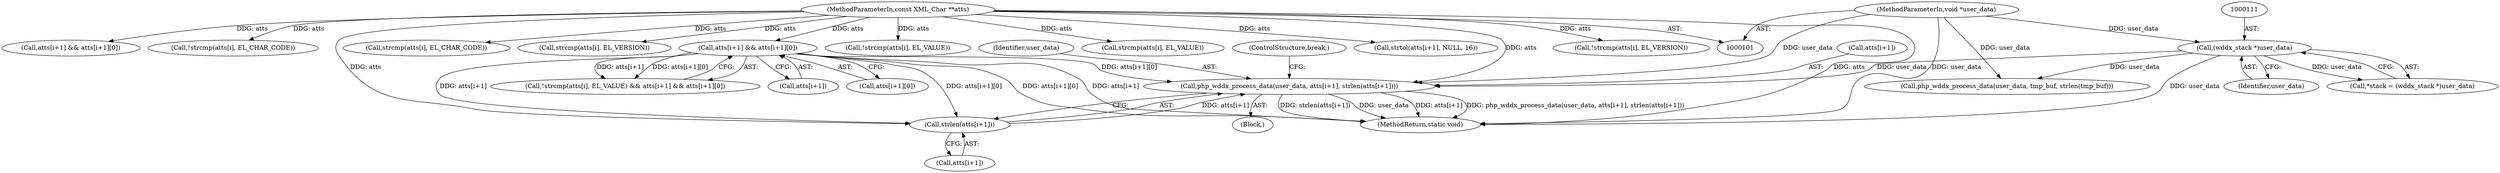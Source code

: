 digraph "0_php_2aae60461c2ff7b7fbcdd194c789ac841d0747d7@array" {
"1000409" [label="(Call,php_wddx_process_data(user_data, atts[i+1], strlen(atts[i+1])))"];
"1000110" [label="(Call,(wddx_stack *)user_data)"];
"1000102" [label="(MethodParameterIn,void *user_data)"];
"1000387" [label="(Call,atts[i+1] && atts[i+1][0])"];
"1000104" [label="(MethodParameterIn,const XML_Char **atts)"];
"1000416" [label="(Call,strlen(atts[i+1]))"];
"1000104" [label="(MethodParameterIn,const XML_Char **atts)"];
"1000381" [label="(Call,!strcmp(atts[i], EL_VALUE))"];
"1000110" [label="(Call,(wddx_stack *)user_data)"];
"1000411" [label="(Call,atts[i+1])"];
"1000393" [label="(Call,atts[i+1][0])"];
"1000382" [label="(Call,strcmp(atts[i], EL_VALUE))"];
"1000292" [label="(Call,php_wddx_process_data(user_data, tmp_buf, strlen(tmp_buf)))"];
"1000112" [label="(Identifier,user_data)"];
"1000380" [label="(Call,!strcmp(atts[i], EL_VALUE) && atts[i+1] && atts[i+1][0])"];
"1000416" [label="(Call,strlen(atts[i+1]))"];
"1000417" [label="(Call,atts[i+1])"];
"1000284" [label="(Call,strtol(atts[i+1], NULL, 16))"];
"1000388" [label="(Call,atts[i+1])"];
"1000452" [label="(MethodReturn,static void)"];
"1000102" [label="(MethodParameterIn,void *user_data)"];
"1000133" [label="(Call,!strcmp(atts[i], EL_VERSION))"];
"1000410" [label="(Identifier,user_data)"];
"1000262" [label="(Call,atts[i+1] && atts[i+1][0])"];
"1000256" [label="(Call,!strcmp(atts[i], EL_CHAR_CODE))"];
"1000108" [label="(Call,*stack = (wddx_stack *)user_data)"];
"1000387" [label="(Call,atts[i+1] && atts[i+1][0])"];
"1000257" [label="(Call,strcmp(atts[i], EL_CHAR_CODE))"];
"1000409" [label="(Call,php_wddx_process_data(user_data, atts[i+1], strlen(atts[i+1])))"];
"1000400" [label="(Block,)"];
"1000134" [label="(Call,strcmp(atts[i], EL_VERSION))"];
"1000422" [label="(ControlStructure,break;)"];
"1000409" -> "1000400"  [label="AST: "];
"1000409" -> "1000416"  [label="CFG: "];
"1000410" -> "1000409"  [label="AST: "];
"1000411" -> "1000409"  [label="AST: "];
"1000416" -> "1000409"  [label="AST: "];
"1000422" -> "1000409"  [label="CFG: "];
"1000409" -> "1000452"  [label="DDG: atts[i+1]"];
"1000409" -> "1000452"  [label="DDG: php_wddx_process_data(user_data, atts[i+1], strlen(atts[i+1]))"];
"1000409" -> "1000452"  [label="DDG: strlen(atts[i+1])"];
"1000409" -> "1000452"  [label="DDG: user_data"];
"1000110" -> "1000409"  [label="DDG: user_data"];
"1000102" -> "1000409"  [label="DDG: user_data"];
"1000387" -> "1000409"  [label="DDG: atts[i+1][0]"];
"1000416" -> "1000409"  [label="DDG: atts[i+1]"];
"1000104" -> "1000409"  [label="DDG: atts"];
"1000110" -> "1000108"  [label="AST: "];
"1000110" -> "1000112"  [label="CFG: "];
"1000111" -> "1000110"  [label="AST: "];
"1000112" -> "1000110"  [label="AST: "];
"1000108" -> "1000110"  [label="CFG: "];
"1000110" -> "1000452"  [label="DDG: user_data"];
"1000110" -> "1000108"  [label="DDG: user_data"];
"1000102" -> "1000110"  [label="DDG: user_data"];
"1000110" -> "1000292"  [label="DDG: user_data"];
"1000102" -> "1000101"  [label="AST: "];
"1000102" -> "1000452"  [label="DDG: user_data"];
"1000102" -> "1000292"  [label="DDG: user_data"];
"1000387" -> "1000380"  [label="AST: "];
"1000387" -> "1000388"  [label="CFG: "];
"1000387" -> "1000393"  [label="CFG: "];
"1000388" -> "1000387"  [label="AST: "];
"1000393" -> "1000387"  [label="AST: "];
"1000380" -> "1000387"  [label="CFG: "];
"1000387" -> "1000452"  [label="DDG: atts[i+1][0]"];
"1000387" -> "1000452"  [label="DDG: atts[i+1]"];
"1000387" -> "1000380"  [label="DDG: atts[i+1]"];
"1000387" -> "1000380"  [label="DDG: atts[i+1][0]"];
"1000104" -> "1000387"  [label="DDG: atts"];
"1000387" -> "1000416"  [label="DDG: atts[i+1][0]"];
"1000387" -> "1000416"  [label="DDG: atts[i+1]"];
"1000104" -> "1000101"  [label="AST: "];
"1000104" -> "1000452"  [label="DDG: atts"];
"1000104" -> "1000133"  [label="DDG: atts"];
"1000104" -> "1000134"  [label="DDG: atts"];
"1000104" -> "1000256"  [label="DDG: atts"];
"1000104" -> "1000257"  [label="DDG: atts"];
"1000104" -> "1000262"  [label="DDG: atts"];
"1000104" -> "1000284"  [label="DDG: atts"];
"1000104" -> "1000381"  [label="DDG: atts"];
"1000104" -> "1000382"  [label="DDG: atts"];
"1000104" -> "1000416"  [label="DDG: atts"];
"1000416" -> "1000417"  [label="CFG: "];
"1000417" -> "1000416"  [label="AST: "];
}
